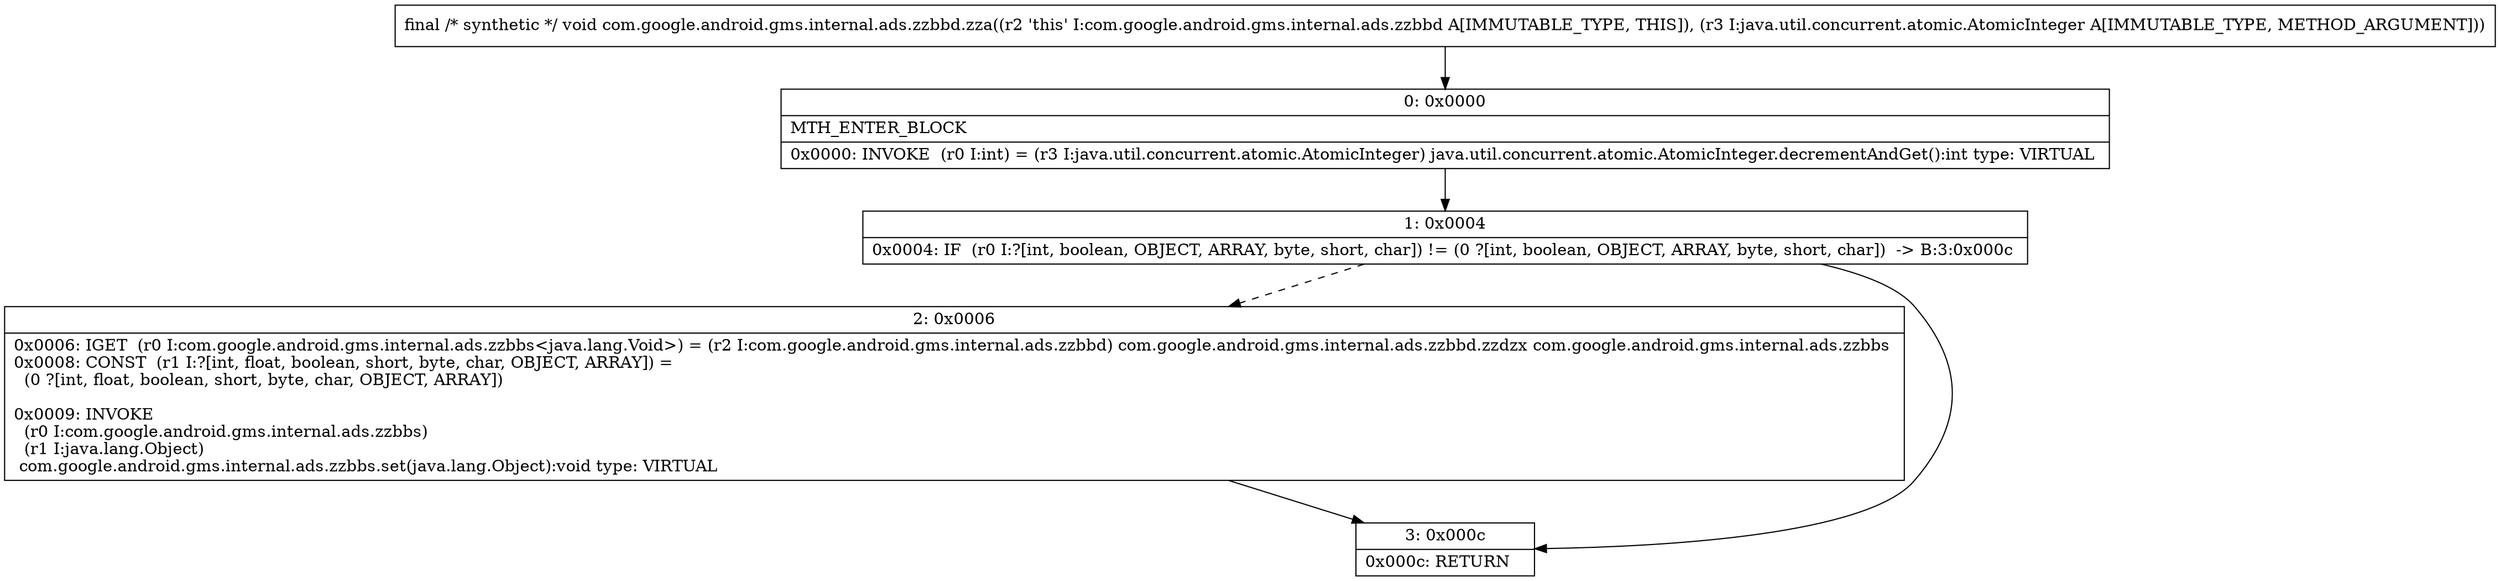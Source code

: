 digraph "CFG forcom.google.android.gms.internal.ads.zzbbd.zza(Ljava\/util\/concurrent\/atomic\/AtomicInteger;)V" {
Node_0 [shape=record,label="{0\:\ 0x0000|MTH_ENTER_BLOCK\l|0x0000: INVOKE  (r0 I:int) = (r3 I:java.util.concurrent.atomic.AtomicInteger) java.util.concurrent.atomic.AtomicInteger.decrementAndGet():int type: VIRTUAL \l}"];
Node_1 [shape=record,label="{1\:\ 0x0004|0x0004: IF  (r0 I:?[int, boolean, OBJECT, ARRAY, byte, short, char]) != (0 ?[int, boolean, OBJECT, ARRAY, byte, short, char])  \-\> B:3:0x000c \l}"];
Node_2 [shape=record,label="{2\:\ 0x0006|0x0006: IGET  (r0 I:com.google.android.gms.internal.ads.zzbbs\<java.lang.Void\>) = (r2 I:com.google.android.gms.internal.ads.zzbbd) com.google.android.gms.internal.ads.zzbbd.zzdzx com.google.android.gms.internal.ads.zzbbs \l0x0008: CONST  (r1 I:?[int, float, boolean, short, byte, char, OBJECT, ARRAY]) = \l  (0 ?[int, float, boolean, short, byte, char, OBJECT, ARRAY])\l \l0x0009: INVOKE  \l  (r0 I:com.google.android.gms.internal.ads.zzbbs)\l  (r1 I:java.lang.Object)\l com.google.android.gms.internal.ads.zzbbs.set(java.lang.Object):void type: VIRTUAL \l}"];
Node_3 [shape=record,label="{3\:\ 0x000c|0x000c: RETURN   \l}"];
MethodNode[shape=record,label="{final \/* synthetic *\/ void com.google.android.gms.internal.ads.zzbbd.zza((r2 'this' I:com.google.android.gms.internal.ads.zzbbd A[IMMUTABLE_TYPE, THIS]), (r3 I:java.util.concurrent.atomic.AtomicInteger A[IMMUTABLE_TYPE, METHOD_ARGUMENT])) }"];
MethodNode -> Node_0;
Node_0 -> Node_1;
Node_1 -> Node_2[style=dashed];
Node_1 -> Node_3;
Node_2 -> Node_3;
}

